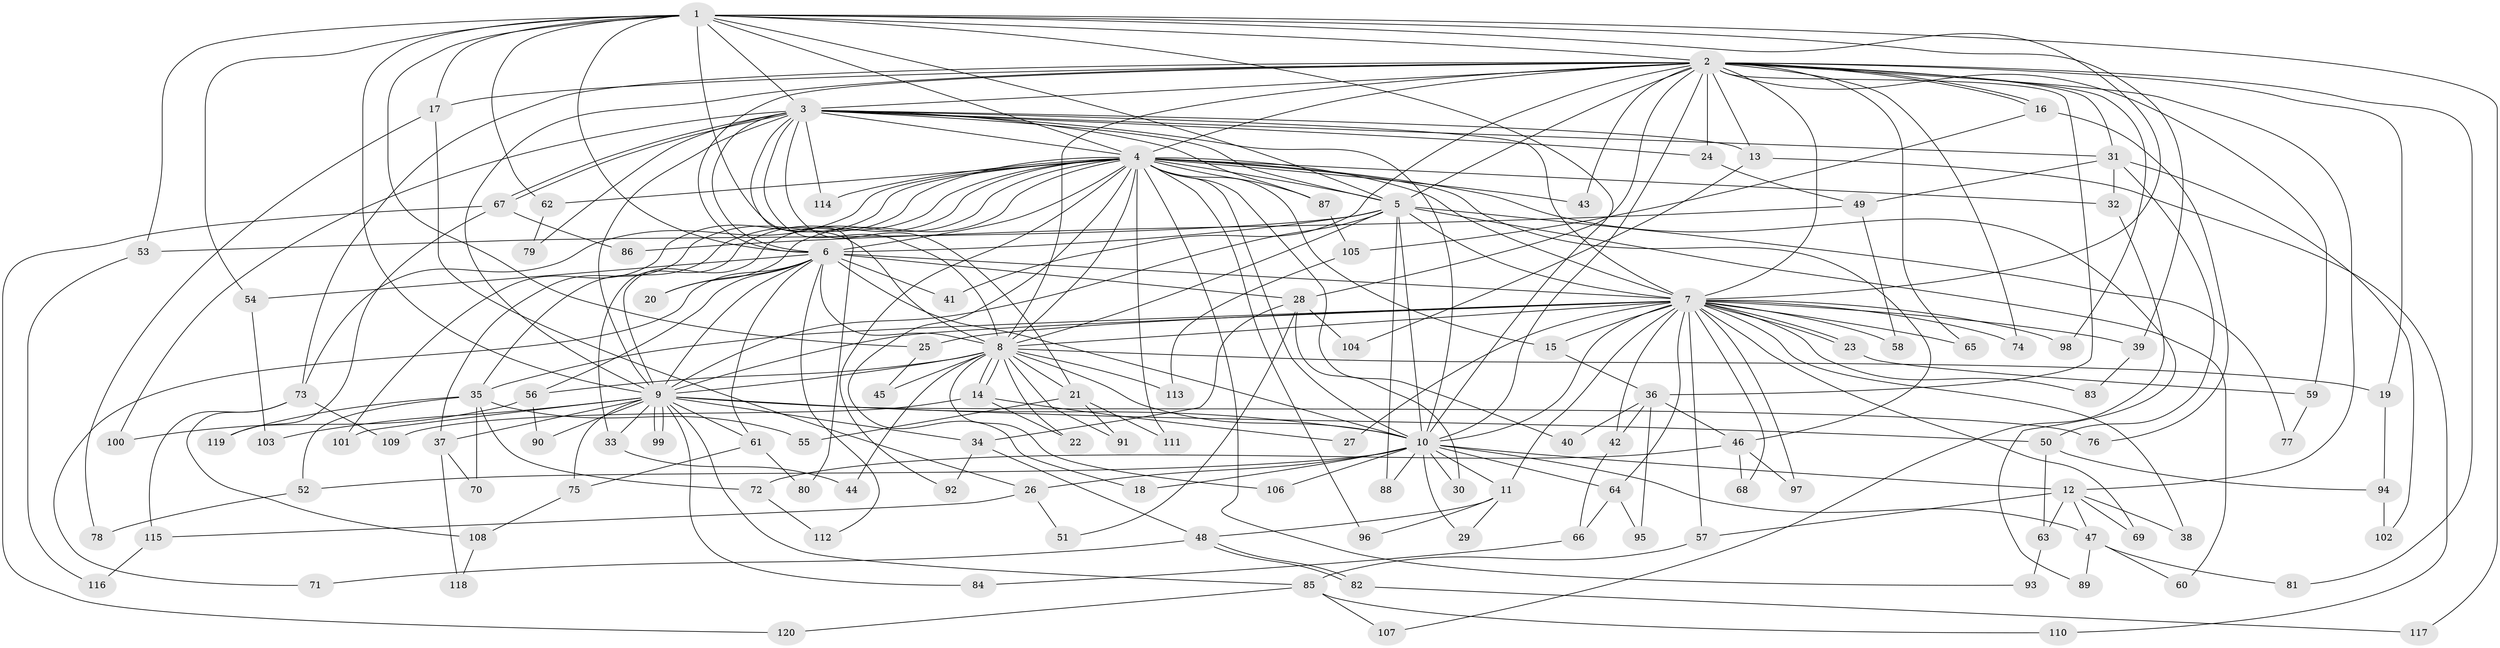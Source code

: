 // Generated by graph-tools (version 1.1) at 2025/11/02/27/25 16:11:03]
// undirected, 120 vertices, 265 edges
graph export_dot {
graph [start="1"]
  node [color=gray90,style=filled];
  1;
  2;
  3;
  4;
  5;
  6;
  7;
  8;
  9;
  10;
  11;
  12;
  13;
  14;
  15;
  16;
  17;
  18;
  19;
  20;
  21;
  22;
  23;
  24;
  25;
  26;
  27;
  28;
  29;
  30;
  31;
  32;
  33;
  34;
  35;
  36;
  37;
  38;
  39;
  40;
  41;
  42;
  43;
  44;
  45;
  46;
  47;
  48;
  49;
  50;
  51;
  52;
  53;
  54;
  55;
  56;
  57;
  58;
  59;
  60;
  61;
  62;
  63;
  64;
  65;
  66;
  67;
  68;
  69;
  70;
  71;
  72;
  73;
  74;
  75;
  76;
  77;
  78;
  79;
  80;
  81;
  82;
  83;
  84;
  85;
  86;
  87;
  88;
  89;
  90;
  91;
  92;
  93;
  94;
  95;
  96;
  97;
  98;
  99;
  100;
  101;
  102;
  103;
  104;
  105;
  106;
  107;
  108;
  109;
  110;
  111;
  112;
  113;
  114;
  115;
  116;
  117;
  118;
  119;
  120;
  1 -- 2;
  1 -- 3;
  1 -- 4;
  1 -- 5;
  1 -- 6;
  1 -- 7;
  1 -- 8;
  1 -- 9;
  1 -- 10;
  1 -- 17;
  1 -- 25;
  1 -- 39;
  1 -- 53;
  1 -- 54;
  1 -- 62;
  1 -- 117;
  2 -- 3;
  2 -- 4;
  2 -- 5;
  2 -- 6;
  2 -- 7;
  2 -- 8;
  2 -- 9;
  2 -- 10;
  2 -- 12;
  2 -- 13;
  2 -- 16;
  2 -- 16;
  2 -- 17;
  2 -- 19;
  2 -- 24;
  2 -- 28;
  2 -- 31;
  2 -- 36;
  2 -- 41;
  2 -- 43;
  2 -- 59;
  2 -- 65;
  2 -- 73;
  2 -- 74;
  2 -- 81;
  2 -- 98;
  3 -- 4;
  3 -- 5;
  3 -- 6;
  3 -- 7;
  3 -- 8;
  3 -- 9;
  3 -- 10;
  3 -- 13;
  3 -- 21;
  3 -- 24;
  3 -- 31;
  3 -- 67;
  3 -- 67;
  3 -- 79;
  3 -- 80;
  3 -- 87;
  3 -- 100;
  3 -- 114;
  4 -- 5;
  4 -- 6;
  4 -- 7;
  4 -- 8;
  4 -- 9;
  4 -- 10;
  4 -- 15;
  4 -- 18;
  4 -- 20;
  4 -- 32;
  4 -- 33;
  4 -- 35;
  4 -- 37;
  4 -- 40;
  4 -- 43;
  4 -- 46;
  4 -- 62;
  4 -- 73;
  4 -- 87;
  4 -- 89;
  4 -- 92;
  4 -- 93;
  4 -- 96;
  4 -- 101;
  4 -- 111;
  4 -- 114;
  5 -- 6;
  5 -- 7;
  5 -- 8;
  5 -- 9;
  5 -- 10;
  5 -- 53;
  5 -- 60;
  5 -- 77;
  5 -- 88;
  6 -- 7;
  6 -- 8;
  6 -- 9;
  6 -- 10;
  6 -- 20;
  6 -- 28;
  6 -- 41;
  6 -- 54;
  6 -- 56;
  6 -- 61;
  6 -- 71;
  6 -- 112;
  7 -- 8;
  7 -- 9;
  7 -- 10;
  7 -- 11;
  7 -- 15;
  7 -- 23;
  7 -- 23;
  7 -- 25;
  7 -- 27;
  7 -- 35;
  7 -- 38;
  7 -- 39;
  7 -- 42;
  7 -- 57;
  7 -- 58;
  7 -- 64;
  7 -- 65;
  7 -- 68;
  7 -- 69;
  7 -- 74;
  7 -- 83;
  7 -- 97;
  7 -- 98;
  8 -- 9;
  8 -- 10;
  8 -- 14;
  8 -- 14;
  8 -- 19;
  8 -- 21;
  8 -- 22;
  8 -- 44;
  8 -- 45;
  8 -- 56;
  8 -- 91;
  8 -- 106;
  8 -- 113;
  9 -- 10;
  9 -- 33;
  9 -- 34;
  9 -- 37;
  9 -- 50;
  9 -- 61;
  9 -- 75;
  9 -- 76;
  9 -- 84;
  9 -- 85;
  9 -- 90;
  9 -- 99;
  9 -- 99;
  9 -- 101;
  9 -- 103;
  10 -- 11;
  10 -- 12;
  10 -- 18;
  10 -- 26;
  10 -- 29;
  10 -- 30;
  10 -- 47;
  10 -- 52;
  10 -- 64;
  10 -- 88;
  10 -- 106;
  11 -- 29;
  11 -- 48;
  11 -- 96;
  12 -- 38;
  12 -- 47;
  12 -- 57;
  12 -- 63;
  12 -- 69;
  13 -- 104;
  13 -- 110;
  14 -- 22;
  14 -- 27;
  14 -- 109;
  15 -- 36;
  16 -- 76;
  16 -- 105;
  17 -- 26;
  17 -- 78;
  19 -- 94;
  21 -- 55;
  21 -- 91;
  21 -- 111;
  23 -- 59;
  24 -- 49;
  25 -- 45;
  26 -- 51;
  26 -- 115;
  28 -- 30;
  28 -- 34;
  28 -- 51;
  28 -- 104;
  31 -- 32;
  31 -- 49;
  31 -- 50;
  31 -- 102;
  32 -- 107;
  33 -- 44;
  34 -- 48;
  34 -- 92;
  35 -- 52;
  35 -- 55;
  35 -- 70;
  35 -- 72;
  35 -- 119;
  36 -- 40;
  36 -- 42;
  36 -- 46;
  36 -- 95;
  37 -- 70;
  37 -- 118;
  39 -- 83;
  42 -- 66;
  46 -- 68;
  46 -- 72;
  46 -- 97;
  47 -- 60;
  47 -- 81;
  47 -- 89;
  48 -- 71;
  48 -- 82;
  48 -- 82;
  49 -- 58;
  49 -- 86;
  50 -- 63;
  50 -- 94;
  52 -- 78;
  53 -- 116;
  54 -- 103;
  56 -- 90;
  56 -- 100;
  57 -- 85;
  59 -- 77;
  61 -- 75;
  61 -- 80;
  62 -- 79;
  63 -- 93;
  64 -- 66;
  64 -- 95;
  66 -- 84;
  67 -- 86;
  67 -- 119;
  67 -- 120;
  72 -- 112;
  73 -- 108;
  73 -- 109;
  73 -- 115;
  75 -- 108;
  82 -- 117;
  85 -- 107;
  85 -- 110;
  85 -- 120;
  87 -- 105;
  94 -- 102;
  105 -- 113;
  108 -- 118;
  115 -- 116;
}

